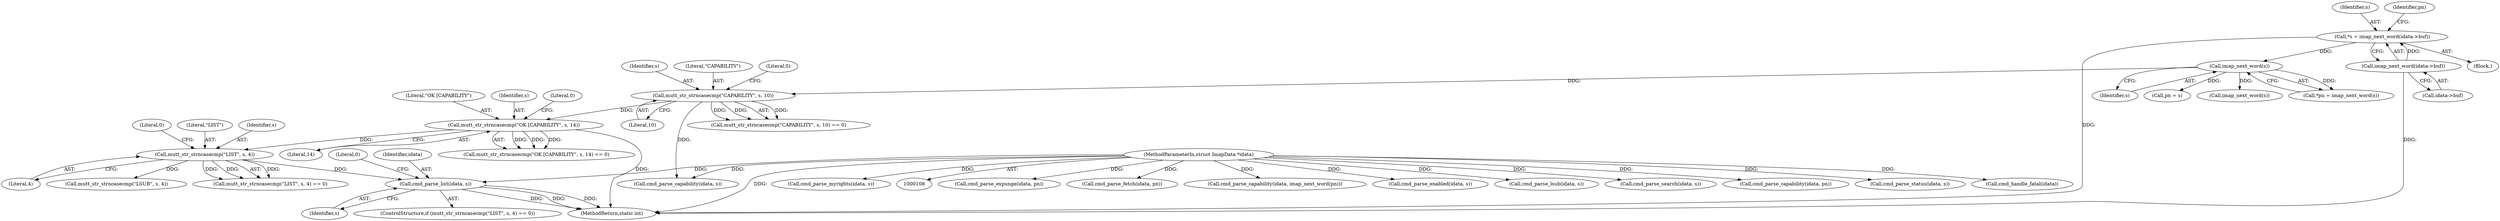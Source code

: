 digraph "0_neomutt_36a29280448097f34ce9c94606195f2ac643fed1@pointer" {
"1000290" [label="(Call,cmd_parse_list(idata, s))"];
"1000109" [label="(MethodParameterIn,struct ImapData *idata)"];
"1000285" [label="(Call,mutt_str_strncasecmp(\"LIST\", s, 4))"];
"1000262" [label="(Call,mutt_str_strncasecmp(\"OK [CAPABILITY\", s, 14))"];
"1000251" [label="(Call,mutt_str_strncasecmp(\"CAPABILITY\", s, 10))"];
"1000125" [label="(Call,imap_next_word(s))"];
"1000116" [label="(Call,*s = imap_next_word(idata->buf))"];
"1000118" [label="(Call,imap_next_word(idata->buf))"];
"1000287" [label="(Identifier,s)"];
"1000254" [label="(Literal,10)"];
"1000234" [label="(Call,cmd_parse_expunge(idata, pn))"];
"1000245" [label="(Call,cmd_parse_fetch(idata, pn))"];
"1000261" [label="(Call,mutt_str_strncasecmp(\"OK [CAPABILITY\", s, 14) == 0)"];
"1000110" [label="(Block,)"];
"1000401" [label="(Literal,0)"];
"1000117" [label="(Identifier,s)"];
"1000256" [label="(Call,cmd_parse_capability(idata, s))"];
"1000278" [label="(Call,cmd_parse_capability(idata, imap_next_word(pn)))"];
"1000109" [label="(MethodParameterIn,struct ImapData *idata)"];
"1000253" [label="(Identifier,s)"];
"1000402" [label="(MethodReturn,static int)"];
"1000119" [label="(Call,idata->buf)"];
"1000296" [label="(Call,mutt_str_strncasecmp(\"LSUB\", s, 4))"];
"1000345" [label="(Call,cmd_parse_enabled(idata, s))"];
"1000301" [label="(Call,cmd_parse_lsub(idata, s))"];
"1000323" [label="(Call,cmd_parse_search(idata, s))"];
"1000140" [label="(Call,pn = s)"];
"1000265" [label="(Literal,14)"];
"1000252" [label="(Literal,\"CAPABILITY\")"];
"1000145" [label="(Call,imap_next_word(s))"];
"1000284" [label="(Call,mutt_str_strncasecmp(\"LIST\", s, 4) == 0)"];
"1000262" [label="(Call,mutt_str_strncasecmp(\"OK [CAPABILITY\", s, 14))"];
"1000267" [label="(Call,cmd_parse_capability(idata, pn))"];
"1000334" [label="(Call,cmd_parse_status(idata, s))"];
"1000125" [label="(Call,imap_next_word(s))"];
"1000285" [label="(Call,mutt_str_strncasecmp(\"LIST\", s, 4))"];
"1000288" [label="(Literal,4)"];
"1000250" [label="(Call,mutt_str_strncasecmp(\"CAPABILITY\", s, 10) == 0)"];
"1000290" [label="(Call,cmd_parse_list(idata, s))"];
"1000289" [label="(Literal,0)"];
"1000116" [label="(Call,*s = imap_next_word(idata->buf))"];
"1000264" [label="(Identifier,s)"];
"1000118" [label="(Call,imap_next_word(idata->buf))"];
"1000292" [label="(Identifier,s)"];
"1000291" [label="(Identifier,idata)"];
"1000255" [label="(Literal,0)"];
"1000286" [label="(Literal,\"LIST\")"];
"1000283" [label="(ControlStructure,if (mutt_str_strncasecmp(\"LIST\", s, 4) == 0))"];
"1000266" [label="(Literal,0)"];
"1000376" [label="(Call,cmd_handle_fatal(idata))"];
"1000263" [label="(Literal,\"OK [CAPABILITY\")"];
"1000123" [label="(Call,*pn = imap_next_word(s))"];
"1000124" [label="(Identifier,pn)"];
"1000126" [label="(Identifier,s)"];
"1000251" [label="(Call,mutt_str_strncasecmp(\"CAPABILITY\", s, 10))"];
"1000312" [label="(Call,cmd_parse_myrights(idata, s))"];
"1000290" -> "1000283"  [label="AST: "];
"1000290" -> "1000292"  [label="CFG: "];
"1000291" -> "1000290"  [label="AST: "];
"1000292" -> "1000290"  [label="AST: "];
"1000401" -> "1000290"  [label="CFG: "];
"1000290" -> "1000402"  [label="DDG: "];
"1000290" -> "1000402"  [label="DDG: "];
"1000290" -> "1000402"  [label="DDG: "];
"1000109" -> "1000290"  [label="DDG: "];
"1000285" -> "1000290"  [label="DDG: "];
"1000109" -> "1000108"  [label="AST: "];
"1000109" -> "1000402"  [label="DDG: "];
"1000109" -> "1000234"  [label="DDG: "];
"1000109" -> "1000245"  [label="DDG: "];
"1000109" -> "1000256"  [label="DDG: "];
"1000109" -> "1000267"  [label="DDG: "];
"1000109" -> "1000278"  [label="DDG: "];
"1000109" -> "1000301"  [label="DDG: "];
"1000109" -> "1000312"  [label="DDG: "];
"1000109" -> "1000323"  [label="DDG: "];
"1000109" -> "1000334"  [label="DDG: "];
"1000109" -> "1000345"  [label="DDG: "];
"1000109" -> "1000376"  [label="DDG: "];
"1000285" -> "1000284"  [label="AST: "];
"1000285" -> "1000288"  [label="CFG: "];
"1000286" -> "1000285"  [label="AST: "];
"1000287" -> "1000285"  [label="AST: "];
"1000288" -> "1000285"  [label="AST: "];
"1000289" -> "1000285"  [label="CFG: "];
"1000285" -> "1000284"  [label="DDG: "];
"1000285" -> "1000284"  [label="DDG: "];
"1000285" -> "1000284"  [label="DDG: "];
"1000262" -> "1000285"  [label="DDG: "];
"1000285" -> "1000296"  [label="DDG: "];
"1000262" -> "1000261"  [label="AST: "];
"1000262" -> "1000265"  [label="CFG: "];
"1000263" -> "1000262"  [label="AST: "];
"1000264" -> "1000262"  [label="AST: "];
"1000265" -> "1000262"  [label="AST: "];
"1000266" -> "1000262"  [label="CFG: "];
"1000262" -> "1000402"  [label="DDG: "];
"1000262" -> "1000261"  [label="DDG: "];
"1000262" -> "1000261"  [label="DDG: "];
"1000262" -> "1000261"  [label="DDG: "];
"1000251" -> "1000262"  [label="DDG: "];
"1000251" -> "1000250"  [label="AST: "];
"1000251" -> "1000254"  [label="CFG: "];
"1000252" -> "1000251"  [label="AST: "];
"1000253" -> "1000251"  [label="AST: "];
"1000254" -> "1000251"  [label="AST: "];
"1000255" -> "1000251"  [label="CFG: "];
"1000251" -> "1000250"  [label="DDG: "];
"1000251" -> "1000250"  [label="DDG: "];
"1000251" -> "1000250"  [label="DDG: "];
"1000125" -> "1000251"  [label="DDG: "];
"1000251" -> "1000256"  [label="DDG: "];
"1000125" -> "1000123"  [label="AST: "];
"1000125" -> "1000126"  [label="CFG: "];
"1000126" -> "1000125"  [label="AST: "];
"1000123" -> "1000125"  [label="CFG: "];
"1000125" -> "1000123"  [label="DDG: "];
"1000116" -> "1000125"  [label="DDG: "];
"1000125" -> "1000140"  [label="DDG: "];
"1000125" -> "1000145"  [label="DDG: "];
"1000116" -> "1000110"  [label="AST: "];
"1000116" -> "1000118"  [label="CFG: "];
"1000117" -> "1000116"  [label="AST: "];
"1000118" -> "1000116"  [label="AST: "];
"1000124" -> "1000116"  [label="CFG: "];
"1000116" -> "1000402"  [label="DDG: "];
"1000118" -> "1000116"  [label="DDG: "];
"1000118" -> "1000119"  [label="CFG: "];
"1000119" -> "1000118"  [label="AST: "];
"1000118" -> "1000402"  [label="DDG: "];
}
